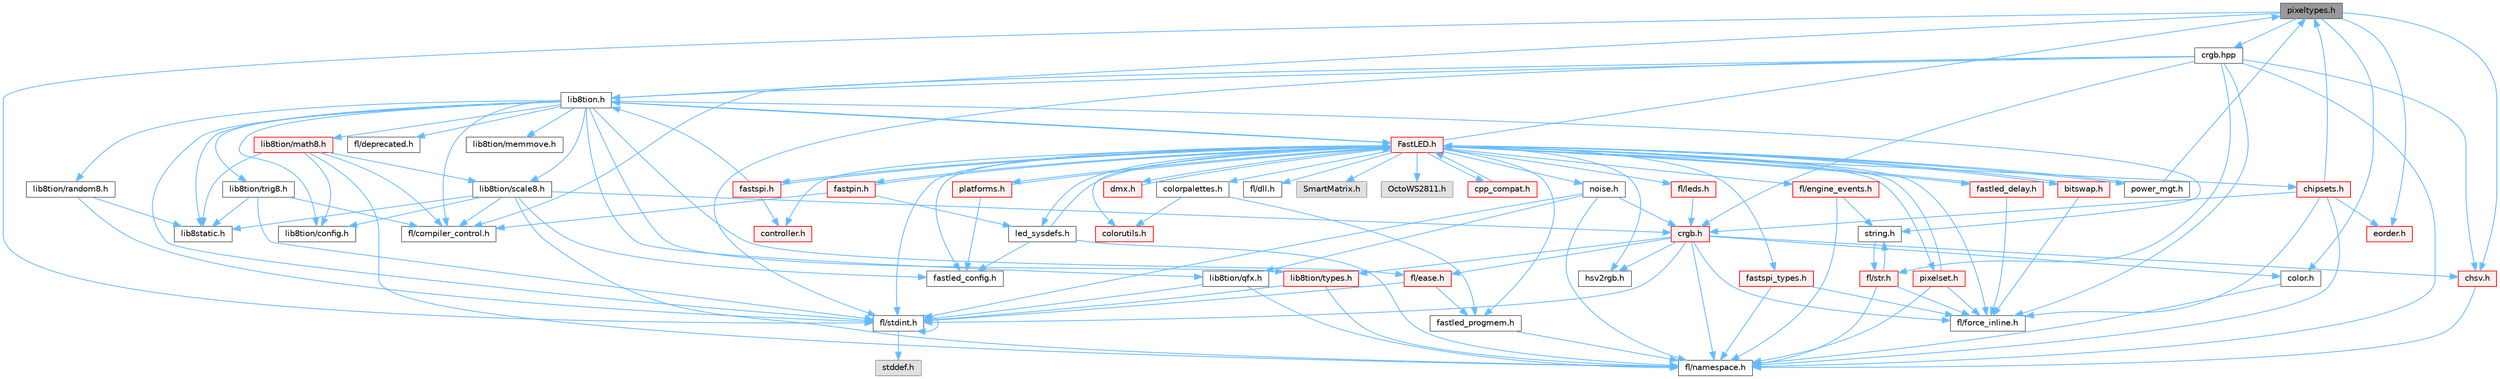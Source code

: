 digraph "pixeltypes.h"
{
 // INTERACTIVE_SVG=YES
 // LATEX_PDF_SIZE
  bgcolor="transparent";
  edge [fontname=Helvetica,fontsize=10,labelfontname=Helvetica,labelfontsize=10];
  node [fontname=Helvetica,fontsize=10,shape=box,height=0.2,width=0.4];
  Node1 [id="Node000001",label="pixeltypes.h",height=0.2,width=0.4,color="gray40", fillcolor="grey60", style="filled", fontcolor="black",tooltip="Includes defintions for RGB and HSV pixels."];
  Node1 -> Node2 [id="edge1_Node000001_Node000002",color="steelblue1",style="solid",tooltip=" "];
  Node2 [id="Node000002",label="fl/stdint.h",height=0.2,width=0.4,color="grey40", fillcolor="white", style="filled",URL="$df/dd8/stdint_8h.html",tooltip=" "];
  Node2 -> Node3 [id="edge2_Node000002_Node000003",color="steelblue1",style="solid",tooltip=" "];
  Node3 [id="Node000003",label="stddef.h",height=0.2,width=0.4,color="grey60", fillcolor="#E0E0E0", style="filled",tooltip=" "];
  Node2 -> Node2 [id="edge3_Node000002_Node000002",color="steelblue1",style="solid",tooltip=" "];
  Node1 -> Node4 [id="edge4_Node000001_Node000004",color="steelblue1",style="solid",tooltip=" "];
  Node4 [id="Node000004",label="lib8tion.h",height=0.2,width=0.4,color="grey40", fillcolor="white", style="filled",URL="$df/da5/lib8tion_8h.html",tooltip="Fast, efficient 8-bit math functions specifically designed for high-performance LED programming."];
  Node4 -> Node5 [id="edge5_Node000004_Node000005",color="steelblue1",style="solid",tooltip=" "];
  Node5 [id="Node000005",label="FastLED.h",height=0.2,width=0.4,color="red", fillcolor="#FFF0F0", style="filled",URL="$db/d97/_fast_l_e_d_8h.html",tooltip="central include file for FastLED, defines the CFastLED class/object"];
  Node5 -> Node2 [id="edge6_Node000005_Node000002",color="steelblue1",style="solid",tooltip=" "];
  Node5 -> Node6 [id="edge7_Node000005_Node000006",color="steelblue1",style="solid",tooltip=" "];
  Node6 [id="Node000006",label="fl/dll.h",height=0.2,width=0.4,color="grey40", fillcolor="white", style="filled",URL="$d3/d4b/dll_8h.html",tooltip="FastLED dynamic library interface - lightweight header for external callers."];
  Node5 -> Node7 [id="edge8_Node000005_Node000007",color="steelblue1",style="solid",tooltip=" "];
  Node7 [id="Node000007",label="SmartMatrix.h",height=0.2,width=0.4,color="grey60", fillcolor="#E0E0E0", style="filled",tooltip=" "];
  Node5 -> Node8 [id="edge9_Node000005_Node000008",color="steelblue1",style="solid",tooltip=" "];
  Node8 [id="Node000008",label="OctoWS2811.h",height=0.2,width=0.4,color="grey60", fillcolor="#E0E0E0", style="filled",tooltip=" "];
  Node5 -> Node9 [id="edge10_Node000005_Node000009",color="steelblue1",style="solid",tooltip=" "];
  Node9 [id="Node000009",label="fl/force_inline.h",height=0.2,width=0.4,color="grey40", fillcolor="white", style="filled",URL="$d4/d64/force__inline_8h.html",tooltip=" "];
  Node5 -> Node10 [id="edge11_Node000005_Node000010",color="steelblue1",style="solid",tooltip=" "];
  Node10 [id="Node000010",label="cpp_compat.h",height=0.2,width=0.4,color="red", fillcolor="#FFF0F0", style="filled",URL="$d9/d13/cpp__compat_8h.html",tooltip="Compatibility functions based on C++ version."];
  Node10 -> Node5 [id="edge12_Node000010_Node000005",color="steelblue1",style="solid",tooltip=" "];
  Node5 -> Node12 [id="edge13_Node000005_Node000012",color="steelblue1",style="solid",tooltip=" "];
  Node12 [id="Node000012",label="fastled_config.h",height=0.2,width=0.4,color="grey40", fillcolor="white", style="filled",URL="$d5/d11/fastled__config_8h.html",tooltip="Contains definitions that can be used to configure FastLED at compile time."];
  Node5 -> Node13 [id="edge14_Node000005_Node000013",color="steelblue1",style="solid",tooltip=" "];
  Node13 [id="Node000013",label="led_sysdefs.h",height=0.2,width=0.4,color="grey40", fillcolor="white", style="filled",URL="$d9/d3e/led__sysdefs_8h.html",tooltip="Determines which platform system definitions to include."];
  Node13 -> Node5 [id="edge15_Node000013_Node000005",color="steelblue1",style="solid",tooltip=" "];
  Node13 -> Node12 [id="edge16_Node000013_Node000012",color="steelblue1",style="solid",tooltip=" "];
  Node13 -> Node14 [id="edge17_Node000013_Node000014",color="steelblue1",style="solid",tooltip=" "];
  Node14 [id="Node000014",label="fl/namespace.h",height=0.2,width=0.4,color="grey40", fillcolor="white", style="filled",URL="$df/d2a/namespace_8h.html",tooltip="Implements the FastLED namespace macros."];
  Node5 -> Node15 [id="edge18_Node000005_Node000015",color="steelblue1",style="solid",tooltip=" "];
  Node15 [id="Node000015",label="fastled_delay.h",height=0.2,width=0.4,color="red", fillcolor="#FFF0F0", style="filled",URL="$d0/da8/fastled__delay_8h.html",tooltip="Utility functions and classes for managing delay cycles."];
  Node15 -> Node5 [id="edge19_Node000015_Node000005",color="steelblue1",style="solid",tooltip=" "];
  Node15 -> Node9 [id="edge20_Node000015_Node000009",color="steelblue1",style="solid",tooltip=" "];
  Node5 -> Node19 [id="edge21_Node000005_Node000019",color="steelblue1",style="solid",tooltip=" "];
  Node19 [id="Node000019",label="bitswap.h",height=0.2,width=0.4,color="red", fillcolor="#FFF0F0", style="filled",URL="$de/ded/bitswap_8h.html",tooltip="Functions for doing a rotation of bits/bytes used by parallel output."];
  Node19 -> Node5 [id="edge22_Node000019_Node000005",color="steelblue1",style="solid",tooltip=" "];
  Node19 -> Node9 [id="edge23_Node000019_Node000009",color="steelblue1",style="solid",tooltip=" "];
  Node5 -> Node20 [id="edge24_Node000005_Node000020",color="steelblue1",style="solid",tooltip=" "];
  Node20 [id="Node000020",label="controller.h",height=0.2,width=0.4,color="red", fillcolor="#FFF0F0", style="filled",URL="$d2/dd9/controller_8h.html",tooltip="deprecated: base definitions used by led controllers for writing out led data"];
  Node5 -> Node111 [id="edge25_Node000005_Node000111",color="steelblue1",style="solid",tooltip=" "];
  Node111 [id="Node000111",label="fastpin.h",height=0.2,width=0.4,color="red", fillcolor="#FFF0F0", style="filled",URL="$db/d65/fastpin_8h.html",tooltip="Class base definitions for defining fast pin access."];
  Node111 -> Node5 [id="edge26_Node000111_Node000005",color="steelblue1",style="solid",tooltip=" "];
  Node111 -> Node44 [id="edge27_Node000111_Node000044",color="steelblue1",style="solid",tooltip=" "];
  Node44 [id="Node000044",label="fl/compiler_control.h",height=0.2,width=0.4,color="grey40", fillcolor="white", style="filled",URL="$d4/d54/compiler__control_8h.html",tooltip=" "];
  Node111 -> Node13 [id="edge28_Node000111_Node000013",color="steelblue1",style="solid",tooltip=" "];
  Node5 -> Node112 [id="edge29_Node000005_Node000112",color="steelblue1",style="solid",tooltip=" "];
  Node112 [id="Node000112",label="fastspi_types.h",height=0.2,width=0.4,color="red", fillcolor="#FFF0F0", style="filled",URL="$d2/ddb/fastspi__types_8h.html",tooltip="Data types and constants used by SPI interfaces."];
  Node112 -> Node9 [id="edge30_Node000112_Node000009",color="steelblue1",style="solid",tooltip=" "];
  Node112 -> Node14 [id="edge31_Node000112_Node000014",color="steelblue1",style="solid",tooltip=" "];
  Node5 -> Node113 [id="edge32_Node000005_Node000113",color="steelblue1",style="solid",tooltip=" "];
  Node113 [id="Node000113",label="dmx.h",height=0.2,width=0.4,color="red", fillcolor="#FFF0F0", style="filled",URL="$d3/de1/dmx_8h.html",tooltip="Defines the DMX512-based LED controllers."];
  Node113 -> Node5 [id="edge33_Node000113_Node000005",color="steelblue1",style="solid",tooltip=" "];
  Node5 -> Node116 [id="edge34_Node000005_Node000116",color="steelblue1",style="solid",tooltip=" "];
  Node116 [id="Node000116",label="platforms.h",height=0.2,width=0.4,color="red", fillcolor="#FFF0F0", style="filled",URL="$da/dc9/platforms_8h.html",tooltip="Determines which platforms headers to include."];
  Node116 -> Node5 [id="edge35_Node000116_Node000005",color="steelblue1",style="solid",tooltip=" "];
  Node116 -> Node12 [id="edge36_Node000116_Node000012",color="steelblue1",style="solid",tooltip=" "];
  Node5 -> Node80 [id="edge37_Node000005_Node000080",color="steelblue1",style="solid",tooltip=" "];
  Node80 [id="Node000080",label="fastled_progmem.h",height=0.2,width=0.4,color="grey40", fillcolor="white", style="filled",URL="$df/dab/fastled__progmem_8h.html",tooltip="Wrapper definitions to allow seamless use of PROGMEM in environments that have it."];
  Node80 -> Node14 [id="edge38_Node000080_Node000014",color="steelblue1",style="solid",tooltip=" "];
  Node5 -> Node4 [id="edge39_Node000005_Node000004",color="steelblue1",style="solid",tooltip=" "];
  Node5 -> Node1 [id="edge40_Node000005_Node000001",color="steelblue1",style="solid",tooltip=" "];
  Node5 -> Node78 [id="edge41_Node000005_Node000078",color="steelblue1",style="solid",tooltip=" "];
  Node78 [id="Node000078",label="hsv2rgb.h",height=0.2,width=0.4,color="grey40", fillcolor="white", style="filled",URL="$de/d9a/hsv2rgb_8h.html",tooltip="Functions to convert from the HSV colorspace to the RGB colorspace."];
  Node5 -> Node118 [id="edge42_Node000005_Node000118",color="steelblue1",style="solid",tooltip=" "];
  Node118 [id="Node000118",label="colorutils.h",height=0.2,width=0.4,color="red", fillcolor="#FFF0F0", style="filled",URL="$d1/dfb/colorutils_8h.html",tooltip=" "];
  Node5 -> Node124 [id="edge43_Node000005_Node000124",color="steelblue1",style="solid",tooltip=" "];
  Node124 [id="Node000124",label="pixelset.h",height=0.2,width=0.4,color="red", fillcolor="#FFF0F0", style="filled",URL="$d4/d46/pixelset_8h.html",tooltip="Declares classes for managing logical groups of LEDs."];
  Node124 -> Node9 [id="edge44_Node000124_Node000009",color="steelblue1",style="solid",tooltip=" "];
  Node124 -> Node14 [id="edge45_Node000124_Node000014",color="steelblue1",style="solid",tooltip=" "];
  Node124 -> Node5 [id="edge46_Node000124_Node000005",color="steelblue1",style="solid",tooltip=" "];
  Node5 -> Node125 [id="edge47_Node000005_Node000125",color="steelblue1",style="solid",tooltip=" "];
  Node125 [id="Node000125",label="colorpalettes.h",height=0.2,width=0.4,color="grey40", fillcolor="white", style="filled",URL="$dc/dcc/colorpalettes_8h.html",tooltip="Declarations for the predefined color palettes supplied by FastLED."];
  Node125 -> Node118 [id="edge48_Node000125_Node000118",color="steelblue1",style="solid",tooltip=" "];
  Node125 -> Node80 [id="edge49_Node000125_Node000080",color="steelblue1",style="solid",tooltip=" "];
  Node5 -> Node126 [id="edge50_Node000005_Node000126",color="steelblue1",style="solid",tooltip=" "];
  Node126 [id="Node000126",label="noise.h",height=0.2,width=0.4,color="grey40", fillcolor="white", style="filled",URL="$d1/d31/noise_8h.html",tooltip="Functions to generate and fill arrays with noise."];
  Node126 -> Node2 [id="edge51_Node000126_Node000002",color="steelblue1",style="solid",tooltip=" "];
  Node126 -> Node32 [id="edge52_Node000126_Node000032",color="steelblue1",style="solid",tooltip=" "];
  Node32 [id="Node000032",label="crgb.h",height=0.2,width=0.4,color="red", fillcolor="#FFF0F0", style="filled",URL="$db/dd1/crgb_8h.html",tooltip="Defines the red, green, and blue (RGB) pixel struct."];
  Node32 -> Node2 [id="edge53_Node000032_Node000002",color="steelblue1",style="solid",tooltip=" "];
  Node32 -> Node33 [id="edge54_Node000032_Node000033",color="steelblue1",style="solid",tooltip=" "];
  Node33 [id="Node000033",label="chsv.h",height=0.2,width=0.4,color="red", fillcolor="#FFF0F0", style="filled",URL="$d8/dd0/chsv_8h.html",tooltip="Defines the hue, saturation, and value (HSV) pixel struct."];
  Node33 -> Node14 [id="edge55_Node000033_Node000014",color="steelblue1",style="solid",tooltip=" "];
  Node32 -> Node14 [id="edge56_Node000032_Node000014",color="steelblue1",style="solid",tooltip=" "];
  Node32 -> Node22 [id="edge57_Node000032_Node000022",color="steelblue1",style="solid",tooltip=" "];
  Node22 [id="Node000022",label="color.h",height=0.2,width=0.4,color="grey40", fillcolor="white", style="filled",URL="$d2/d6b/src_2color_8h.html",tooltip="Contains definitions for color correction and temperature."];
  Node22 -> Node14 [id="edge58_Node000022_Node000014",color="steelblue1",style="solid",tooltip=" "];
  Node32 -> Node35 [id="edge59_Node000032_Node000035",color="steelblue1",style="solid",tooltip=" "];
  Node35 [id="Node000035",label="lib8tion/types.h",height=0.2,width=0.4,color="red", fillcolor="#FFF0F0", style="filled",URL="$d9/ddf/lib8tion_2types_8h.html",tooltip="Defines fractional types used for lib8tion functions."];
  Node35 -> Node2 [id="edge60_Node000035_Node000002",color="steelblue1",style="solid",tooltip=" "];
  Node35 -> Node14 [id="edge61_Node000035_Node000014",color="steelblue1",style="solid",tooltip=" "];
  Node32 -> Node9 [id="edge62_Node000032_Node000009",color="steelblue1",style="solid",tooltip=" "];
  Node32 -> Node78 [id="edge63_Node000032_Node000078",color="steelblue1",style="solid",tooltip=" "];
  Node32 -> Node79 [id="edge64_Node000032_Node000079",color="steelblue1",style="solid",tooltip=" "];
  Node79 [id="Node000079",label="fl/ease.h",height=0.2,width=0.4,color="red", fillcolor="#FFF0F0", style="filled",URL="$db/d19/ease_8h.html",tooltip=" "];
  Node79 -> Node2 [id="edge65_Node000079_Node000002",color="steelblue1",style="solid",tooltip=" "];
  Node79 -> Node80 [id="edge66_Node000079_Node000080",color="steelblue1",style="solid",tooltip=" "];
  Node126 -> Node14 [id="edge67_Node000126_Node000014",color="steelblue1",style="solid",tooltip=" "];
  Node126 -> Node127 [id="edge68_Node000126_Node000127",color="steelblue1",style="solid",tooltip=" "];
  Node127 [id="Node000127",label="lib8tion/qfx.h",height=0.2,width=0.4,color="grey40", fillcolor="white", style="filled",URL="$d2/d19/qfx_8h.html",tooltip=" "];
  Node127 -> Node2 [id="edge69_Node000127_Node000002",color="steelblue1",style="solid",tooltip=" "];
  Node127 -> Node14 [id="edge70_Node000127_Node000014",color="steelblue1",style="solid",tooltip=" "];
  Node5 -> Node128 [id="edge71_Node000005_Node000128",color="steelblue1",style="solid",tooltip=" "];
  Node128 [id="Node000128",label="power_mgt.h",height=0.2,width=0.4,color="grey40", fillcolor="white", style="filled",URL="$dc/d5b/power__mgt_8h.html",tooltip="Functions to limit the power used by FastLED."];
  Node128 -> Node5 [id="edge72_Node000128_Node000005",color="steelblue1",style="solid",tooltip=" "];
  Node128 -> Node1 [id="edge73_Node000128_Node000001",color="steelblue1",style="solid",tooltip=" "];
  Node5 -> Node129 [id="edge74_Node000005_Node000129",color="steelblue1",style="solid",tooltip=" "];
  Node129 [id="Node000129",label="fastspi.h",height=0.2,width=0.4,color="red", fillcolor="#FFF0F0", style="filled",URL="$d6/ddc/fastspi_8h.html",tooltip="Serial peripheral interface (SPI) definitions per platform."];
  Node129 -> Node5 [id="edge75_Node000129_Node000005",color="steelblue1",style="solid",tooltip=" "];
  Node129 -> Node20 [id="edge76_Node000129_Node000020",color="steelblue1",style="solid",tooltip=" "];
  Node129 -> Node4 [id="edge77_Node000129_Node000004",color="steelblue1",style="solid",tooltip=" "];
  Node5 -> Node131 [id="edge78_Node000005_Node000131",color="steelblue1",style="solid",tooltip=" "];
  Node131 [id="Node000131",label="chipsets.h",height=0.2,width=0.4,color="red", fillcolor="#FFF0F0", style="filled",URL="$db/d66/chipsets_8h.html",tooltip="Contains the bulk of the definitions for the various LED chipsets supported."];
  Node131 -> Node1 [id="edge79_Node000131_Node000001",color="steelblue1",style="solid",tooltip=" "];
  Node131 -> Node9 [id="edge80_Node000131_Node000009",color="steelblue1",style="solid",tooltip=" "];
  Node131 -> Node32 [id="edge81_Node000131_Node000032",color="steelblue1",style="solid",tooltip=" "];
  Node131 -> Node23 [id="edge82_Node000131_Node000023",color="steelblue1",style="solid",tooltip=" "];
  Node23 [id="Node000023",label="eorder.h",height=0.2,width=0.4,color="red", fillcolor="#FFF0F0", style="filled",URL="$db/d07/eorder_8h.html",tooltip="Defines color channel ordering enumerations."];
  Node131 -> Node14 [id="edge83_Node000131_Node000014",color="steelblue1",style="solid",tooltip=" "];
  Node5 -> Node86 [id="edge84_Node000005_Node000086",color="steelblue1",style="solid",tooltip=" "];
  Node86 [id="Node000086",label="fl/engine_events.h",height=0.2,width=0.4,color="red", fillcolor="#FFF0F0", style="filled",URL="$db/dc0/engine__events_8h.html",tooltip=" "];
  Node86 -> Node14 [id="edge85_Node000086_Node000014",color="steelblue1",style="solid",tooltip=" "];
  Node86 -> Node37 [id="edge86_Node000086_Node000037",color="steelblue1",style="solid",tooltip=" "];
  Node37 [id="Node000037",label="string.h",height=0.2,width=0.4,color="grey40", fillcolor="white", style="filled",URL="$da/d66/string_8h.html",tooltip=" "];
  Node37 -> Node38 [id="edge87_Node000037_Node000038",color="steelblue1",style="solid",tooltip=" "];
  Node38 [id="Node000038",label="fl/str.h",height=0.2,width=0.4,color="red", fillcolor="#FFF0F0", style="filled",URL="$d1/d93/str_8h.html",tooltip=" "];
  Node38 -> Node37 [id="edge88_Node000038_Node000037",color="steelblue1",style="solid",tooltip=" "];
  Node38 -> Node14 [id="edge89_Node000038_Node000014",color="steelblue1",style="solid",tooltip=" "];
  Node38 -> Node9 [id="edge90_Node000038_Node000009",color="steelblue1",style="solid",tooltip=" "];
  Node5 -> Node133 [id="edge91_Node000005_Node000133",color="steelblue1",style="solid",tooltip=" "];
  Node133 [id="Node000133",label="fl/leds.h",height=0.2,width=0.4,color="red", fillcolor="#FFF0F0", style="filled",URL="$da/d78/leds_8h.html",tooltip=" "];
  Node133 -> Node32 [id="edge92_Node000133_Node000032",color="steelblue1",style="solid",tooltip=" "];
  Node4 -> Node35 [id="edge93_Node000004_Node000035",color="steelblue1",style="solid",tooltip=" "];
  Node4 -> Node64 [id="edge94_Node000004_Node000064",color="steelblue1",style="solid",tooltip=" "];
  Node64 [id="Node000064",label="fl/deprecated.h",height=0.2,width=0.4,color="grey40", fillcolor="white", style="filled",URL="$d4/dce/deprecated_8h.html",tooltip=" "];
  Node4 -> Node44 [id="edge95_Node000004_Node000044",color="steelblue1",style="solid",tooltip=" "];
  Node4 -> Node2 [id="edge96_Node000004_Node000002",color="steelblue1",style="solid",tooltip=" "];
  Node4 -> Node27 [id="edge97_Node000004_Node000027",color="steelblue1",style="solid",tooltip=" "];
  Node27 [id="Node000027",label="lib8static.h",height=0.2,width=0.4,color="grey40", fillcolor="white", style="filled",URL="$d4/d7a/lib8static_8h.html",tooltip="Defines static inlining macros for lib8tion functions."];
  Node4 -> Node127 [id="edge98_Node000004_Node000127",color="steelblue1",style="solid",tooltip=" "];
  Node4 -> Node123 [id="edge99_Node000004_Node000123",color="steelblue1",style="solid",tooltip=" "];
  Node123 [id="Node000123",label="lib8tion/memmove.h",height=0.2,width=0.4,color="grey40", fillcolor="white", style="filled",URL="$d9/d72/memmove_8h.html",tooltip=" "];
  Node4 -> Node82 [id="edge100_Node000004_Node000082",color="steelblue1",style="solid",tooltip=" "];
  Node82 [id="Node000082",label="lib8tion/config.h",height=0.2,width=0.4,color="grey40", fillcolor="white", style="filled",URL="$db/d16/config_8h.html",tooltip=" "];
  Node4 -> Node79 [id="edge101_Node000004_Node000079",color="steelblue1",style="solid",tooltip=" "];
  Node4 -> Node37 [id="edge102_Node000004_Node000037",color="steelblue1",style="solid",tooltip=" "];
  Node4 -> Node134 [id="edge103_Node000004_Node000134",color="steelblue1",style="solid",tooltip=" "];
  Node134 [id="Node000134",label="lib8tion/math8.h",height=0.2,width=0.4,color="red", fillcolor="#FFF0F0", style="filled",URL="$d5/dd1/math8_8h.html",tooltip="Fast, efficient 8-bit math functions specifically designed for high-performance LED programming."];
  Node134 -> Node82 [id="edge104_Node000134_Node000082",color="steelblue1",style="solid",tooltip=" "];
  Node134 -> Node81 [id="edge105_Node000134_Node000081",color="steelblue1",style="solid",tooltip=" "];
  Node81 [id="Node000081",label="lib8tion/scale8.h",height=0.2,width=0.4,color="grey40", fillcolor="white", style="filled",URL="$db/d91/scale8_8h.html",tooltip="Fast, efficient 8-bit scaling functions specifically designed for high-performance LED programming."];
  Node81 -> Node44 [id="edge106_Node000081_Node000044",color="steelblue1",style="solid",tooltip=" "];
  Node81 -> Node82 [id="edge107_Node000081_Node000082",color="steelblue1",style="solid",tooltip=" "];
  Node81 -> Node32 [id="edge108_Node000081_Node000032",color="steelblue1",style="solid",tooltip=" "];
  Node81 -> Node14 [id="edge109_Node000081_Node000014",color="steelblue1",style="solid",tooltip=" "];
  Node81 -> Node12 [id="edge110_Node000081_Node000012",color="steelblue1",style="solid",tooltip=" "];
  Node81 -> Node27 [id="edge111_Node000081_Node000027",color="steelblue1",style="solid",tooltip=" "];
  Node134 -> Node27 [id="edge112_Node000134_Node000027",color="steelblue1",style="solid",tooltip=" "];
  Node134 -> Node14 [id="edge113_Node000134_Node000014",color="steelblue1",style="solid",tooltip=" "];
  Node134 -> Node44 [id="edge114_Node000134_Node000044",color="steelblue1",style="solid",tooltip=" "];
  Node4 -> Node81 [id="edge115_Node000004_Node000081",color="steelblue1",style="solid",tooltip=" "];
  Node4 -> Node97 [id="edge116_Node000004_Node000097",color="steelblue1",style="solid",tooltip=" "];
  Node97 [id="Node000097",label="lib8tion/random8.h",height=0.2,width=0.4,color="grey40", fillcolor="white", style="filled",URL="$d9/dfa/random8_8h.html",tooltip="Fast, efficient random number generators specifically designed for high-performance LED programming."];
  Node97 -> Node2 [id="edge117_Node000097_Node000002",color="steelblue1",style="solid",tooltip=" "];
  Node97 -> Node27 [id="edge118_Node000097_Node000027",color="steelblue1",style="solid",tooltip=" "];
  Node4 -> Node135 [id="edge119_Node000004_Node000135",color="steelblue1",style="solid",tooltip=" "];
  Node135 [id="Node000135",label="lib8tion/trig8.h",height=0.2,width=0.4,color="grey40", fillcolor="white", style="filled",URL="$d3/db9/trig8_8h.html",tooltip="Fast, efficient 8-bit trigonometry functions specifically designed for high-performance LED programmi..."];
  Node135 -> Node2 [id="edge120_Node000135_Node000002",color="steelblue1",style="solid",tooltip=" "];
  Node135 -> Node27 [id="edge121_Node000135_Node000027",color="steelblue1",style="solid",tooltip=" "];
  Node135 -> Node44 [id="edge122_Node000135_Node000044",color="steelblue1",style="solid",tooltip=" "];
  Node1 -> Node22 [id="edge123_Node000001_Node000022",color="steelblue1",style="solid",tooltip=" "];
  Node1 -> Node23 [id="edge124_Node000001_Node000023",color="steelblue1",style="solid",tooltip=" "];
  Node1 -> Node33 [id="edge125_Node000001_Node000033",color="steelblue1",style="solid",tooltip=" "];
  Node1 -> Node136 [id="edge126_Node000001_Node000136",color="steelblue1",style="solid",tooltip=" "];
  Node136 [id="Node000136",label="crgb.hpp",height=0.2,width=0.4,color="grey40", fillcolor="white", style="filled",URL="$d0/d4b/crgb_8hpp.html",tooltip="Defines utility functions for the red, green, and blue (RGB) pixel struct."];
  Node136 -> Node2 [id="edge127_Node000136_Node000002",color="steelblue1",style="solid",tooltip=" "];
  Node136 -> Node33 [id="edge128_Node000136_Node000033",color="steelblue1",style="solid",tooltip=" "];
  Node136 -> Node32 [id="edge129_Node000136_Node000032",color="steelblue1",style="solid",tooltip=" "];
  Node136 -> Node4 [id="edge130_Node000136_Node000004",color="steelblue1",style="solid",tooltip=" "];
  Node136 -> Node14 [id="edge131_Node000136_Node000014",color="steelblue1",style="solid",tooltip=" "];
  Node136 -> Node9 [id="edge132_Node000136_Node000009",color="steelblue1",style="solid",tooltip=" "];
  Node136 -> Node38 [id="edge133_Node000136_Node000038",color="steelblue1",style="solid",tooltip=" "];
  Node136 -> Node44 [id="edge134_Node000136_Node000044",color="steelblue1",style="solid",tooltip=" "];
}
